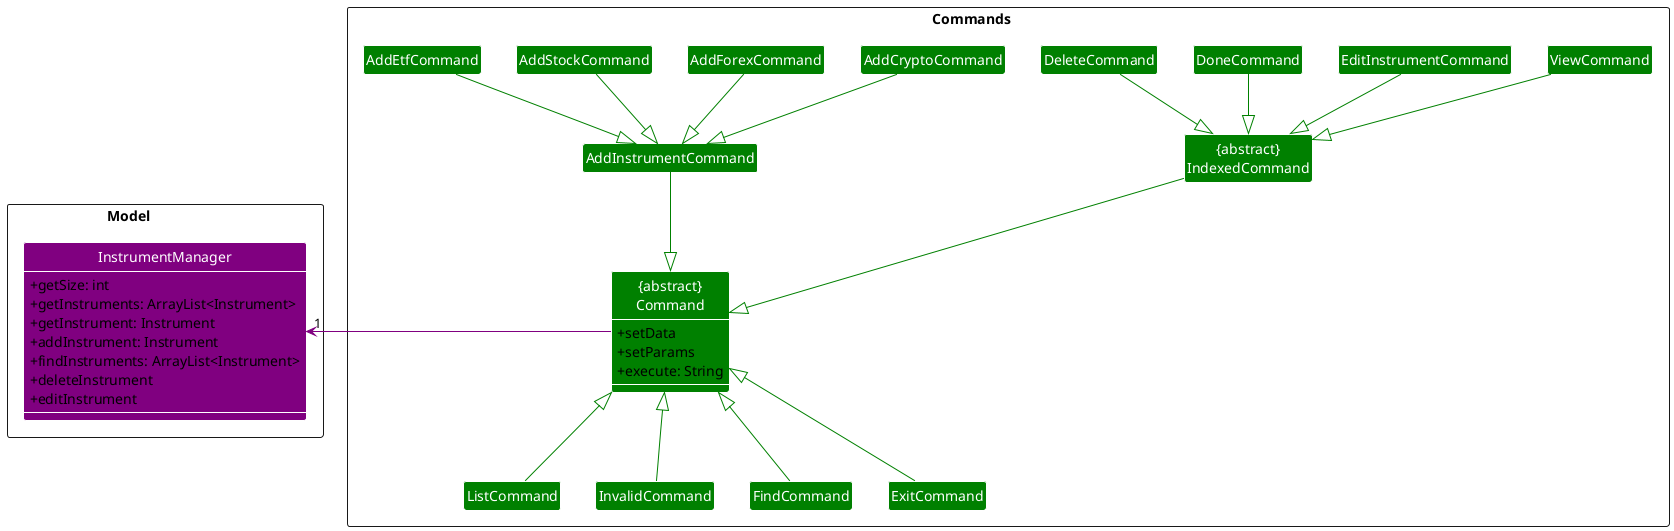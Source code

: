 @startuml

!define COLOR_WHITE #FFFFFF
!define COLOR_SILVER #C0C0C0
!define COLOR_GREY #A5A8AC
!define COLOR_BLACK #000000
!define COLOR_BROWN #800000
!define COLOR_RED #FF0000
!define COLOR_YELLOW #FFFF00
!define COLOR_BRIGHT_GREEN #00FF00
!define COLOR_DARK_GREEN #008000
!define COLOR_LIGHT_BLUE #00FFFF
!define COLOR_TEAL #008080
!define COLOR_DARK_BLUE #0000FF
!define COLOR_PINK #FF00FF
!define COLOR_PURPLE #800080
!define COLOR_FAINT_TEAL #BBF1F1
!define COLOR_FAINT_GREEN #C2F5CC
!define COLOR_LIGHT_PURPLE #CBC3E3
!define COLOR_LIGHT_BROWN #C89D7C
!define COLOR_ORANGE #CF5300
!define COLOR_FAINT_ORANGE #FFD580


!define COLOR_UI COLOR_DARK_BLUE
!define COLOR_MAIN COLOR_BLACK
!define COLOR_COMMANDS COLOR_DARK_GREEN
!define COLOR_COMMANDS_SEGMENT COLOR_FAINT_GREEN
!define COLOR_CONSOLE COLOR_TEAL
!define COLOR_CONSOLE_SEGMENT COLOR_FAINT_TEAL
!define COLOR_MODEL COLOR_PURPLE
!define COLOR_MODEL_SEGMENT COLOR_LIGHT_PURPLE
!define COLOR_STORAGE COLOR_BROWN
!define COLOR_STORAGE_SEGMENT COLOR_LIGHT_BROWN
!define COLOR_ERROR COLOR_ORANGE
!define COLOR_ERROR_SEGMENT COLOR_FAINT_ORANGE
!define COLOR_COMMONS COLOR_GREY
!define COLOR_USER COLOR_RED

skinparam Class {
    FontColor #FFFFFF
    BorderThickness 1
    BorderColor #FFFFFF
    FontName Arial
}

skinparam Participant {
    FontColor #FFFFFF
}

skinparam classAttributeIconSize 0
skinparam Shadowing false

hide members
hide footbox
hide circle


Package "Commands                    "  <<Rectangle>>{
     Class "{abstract}\nCommand" as Command COLOR_COMMANDS {
     + setData
     + setParams
     + execute: String
     }
     Class ViewCommand COLOR_COMMANDS
     Class ListCommand COLOR_COMMANDS
     Class InvalidCommand COLOR_COMMANDS
     Class FindCommand COLOR_COMMANDS
     Class ExitCommand COLOR_COMMANDS
     Class EditInstrumentCommand COLOR_COMMANDS
     Class DoneCommand COLOR_COMMANDS
     Class DeleteCommand COLOR_COMMANDS
     Class AddInstrumentCommand COLOR_COMMANDS
     Class "{abstract}\nIndexedCommand" as IndexedCommand COLOR_COMMANDS

     Class AddCryptoCommand COLOR_COMMANDS
     Class AddForexCommand COLOR_COMMANDS
     Class AddStockCommand COLOR_COMMANDS
     Class AddEtfCommand COLOR_COMMANDS
}

Package "Model                    "  <<Rectangle>>{
     Class InstrumentManager COLOR_MODEL {
        + getSize: int
        + getInstruments: ArrayList<Instrument>
        + getInstrument: Instrument
        + addInstrument: Instrument
        + findInstruments: ArrayList<Instrument>
        + deleteInstrument
        + editInstrument
     }
}

show Command members
show InstrumentManager members

Command -left[COLOR_MODEL]->"1" InstrumentManager
ListCommand -up[COLOR_COMMANDS]-|>Command
InvalidCommand -up[COLOR_COMMANDS]-|>Command
FindCommand -up[COLOR_COMMANDS]-|>Command
ExitCommand -up[COLOR_COMMANDS]-|>Command
AddInstrumentCommand -[COLOR_COMMANDS]-|>Command
IndexedCommand -[COLOR_COMMANDS]-|>Command

AddCryptoCommand -[COLOR_COMMANDS]-|>AddInstrumentCommand
AddEtfCommand -[COLOR_COMMANDS]-|>AddInstrumentCommand
AddForexCommand -[COLOR_COMMANDS]-|>AddInstrumentCommand
AddStockCommand -[COLOR_COMMANDS]-|>AddInstrumentCommand

ViewCommand -[COLOR_COMMANDS]-|>IndexedCommand
EditInstrumentCommand -[COLOR_COMMANDS]-|>IndexedCommand
DoneCommand -[COLOR_COMMANDS]-|>IndexedCommand
DeleteCommand -[COLOR_COMMANDS]-|>IndexedCommand

@enduml
